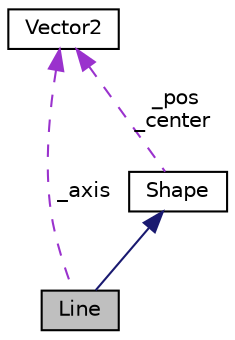 digraph "Line"
{
  edge [fontname="Helvetica",fontsize="10",labelfontname="Helvetica",labelfontsize="10"];
  node [fontname="Helvetica",fontsize="10",shape=record];
  Node2 [label="Line",height=0.2,width=0.4,color="black", fillcolor="grey75", style="filled", fontcolor="black"];
  Node3 -> Node2 [dir="back",color="midnightblue",fontsize="10",style="solid",fontname="Helvetica"];
  Node3 [label="Shape",height=0.2,width=0.4,color="black", fillcolor="white", style="filled",URL="$classShape.html"];
  Node4 -> Node3 [dir="back",color="darkorchid3",fontsize="10",style="dashed",label=" _pos\n_center" ,fontname="Helvetica"];
  Node4 [label="Vector2",height=0.2,width=0.4,color="black", fillcolor="white", style="filled",URL="$classVector2.html"];
  Node4 -> Node2 [dir="back",color="darkorchid3",fontsize="10",style="dashed",label=" _axis" ,fontname="Helvetica"];
}
